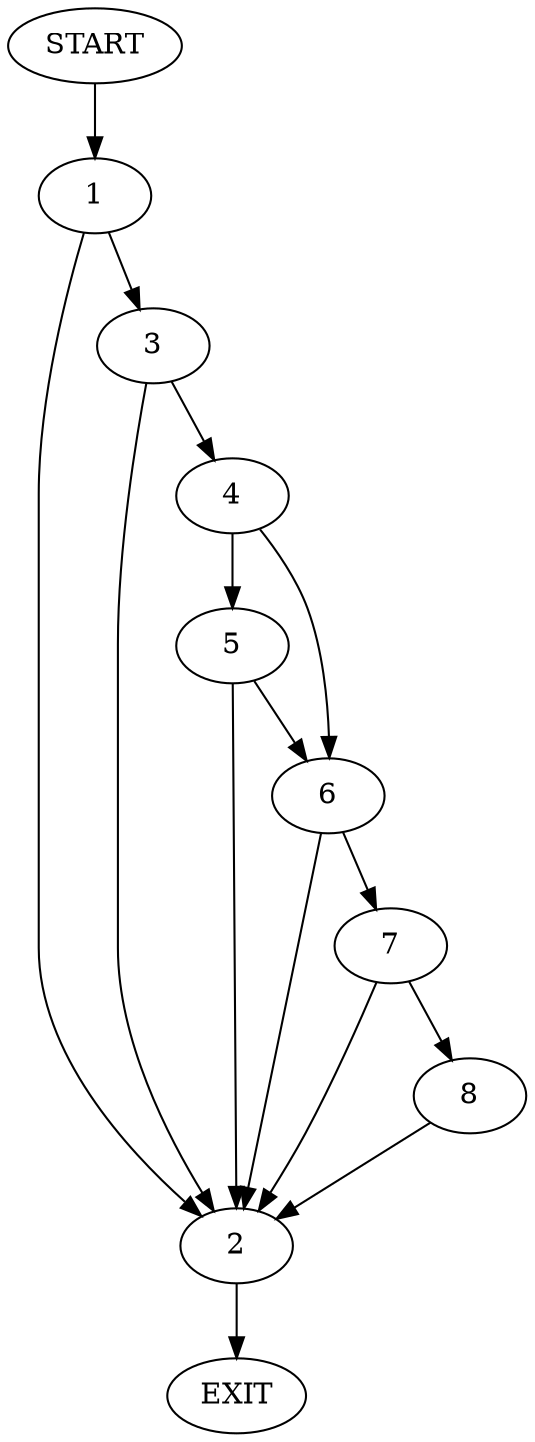 digraph {
0 [label="START"];
1;
2;
3;
4;
5;
6;
7;
8;
9 [label="EXIT"];
0 -> 1;
1 -> 2;
1 -> 3;
2 -> 9;
3 -> 2;
3 -> 4;
4 -> 5;
4 -> 6;
5 -> 2;
5 -> 6;
6 -> 2;
6 -> 7;
7 -> 2;
7 -> 8;
8 -> 2;
}